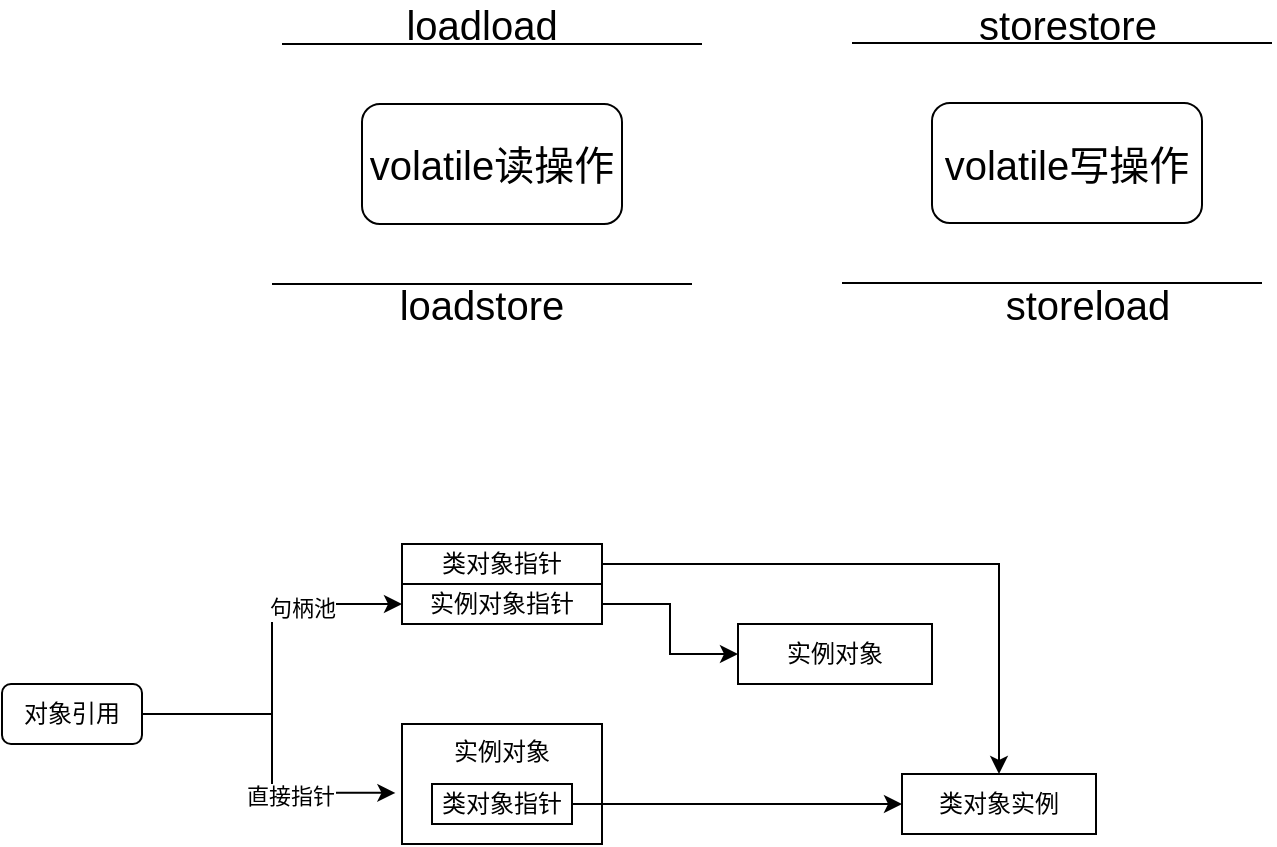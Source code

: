 <mxfile version="13.9.5" type="device"><diagram id="VIVr5OOJSJAMjrGVbkcR" name="第 1 页"><mxGraphModel dx="813" dy="483" grid="1" gridSize="10" guides="1" tooltips="1" connect="1" arrows="1" fold="1" page="1" pageScale="1" pageWidth="827" pageHeight="1169" math="0" shadow="0"><root><mxCell id="0"/><mxCell id="1" parent="0"/><mxCell id="6nBuCir2SAS1HTmI6AMh-5" value="" style="endArrow=none;html=1;" edge="1" parent="1"><mxGeometry width="50" height="50" relative="1" as="geometry"><mxPoint x="200" y="410" as="sourcePoint"/><mxPoint x="410" y="410" as="targetPoint"/></mxGeometry></mxCell><mxCell id="6nBuCir2SAS1HTmI6AMh-6" value="&lt;font style=&quot;font-size: 20px&quot;&gt;volatile读操作&lt;/font&gt;" style="rounded=1;whiteSpace=wrap;html=1;" vertex="1" parent="1"><mxGeometry x="240" y="440" width="130" height="60" as="geometry"/></mxCell><mxCell id="6nBuCir2SAS1HTmI6AMh-7" value="" style="endArrow=none;html=1;" edge="1" parent="1"><mxGeometry width="50" height="50" relative="1" as="geometry"><mxPoint x="195" y="530" as="sourcePoint"/><mxPoint x="405" y="530" as="targetPoint"/></mxGeometry></mxCell><mxCell id="6nBuCir2SAS1HTmI6AMh-8" value="" style="endArrow=none;html=1;" edge="1" parent="1"><mxGeometry width="50" height="50" relative="1" as="geometry"><mxPoint x="485" y="409.5" as="sourcePoint"/><mxPoint x="695" y="409.5" as="targetPoint"/></mxGeometry></mxCell><mxCell id="6nBuCir2SAS1HTmI6AMh-9" value="&lt;font style=&quot;font-size: 20px&quot;&gt;volatile写操作&lt;/font&gt;" style="rounded=1;whiteSpace=wrap;html=1;" vertex="1" parent="1"><mxGeometry x="525" y="439.5" width="135" height="60" as="geometry"/></mxCell><mxCell id="6nBuCir2SAS1HTmI6AMh-10" value="" style="endArrow=none;html=1;" edge="1" parent="1"><mxGeometry width="50" height="50" relative="1" as="geometry"><mxPoint x="480" y="529.5" as="sourcePoint"/><mxPoint x="690" y="529.5" as="targetPoint"/></mxGeometry></mxCell><mxCell id="6nBuCir2SAS1HTmI6AMh-11" value="&lt;font style=&quot;font-size: 20px&quot;&gt;loadload&lt;/font&gt;" style="text;html=1;strokeColor=none;fillColor=none;align=center;verticalAlign=middle;whiteSpace=wrap;rounded=0;" vertex="1" parent="1"><mxGeometry x="280" y="390" width="40" height="20" as="geometry"/></mxCell><mxCell id="6nBuCir2SAS1HTmI6AMh-12" value="&lt;font style=&quot;font-size: 20px&quot;&gt;loadstore&lt;/font&gt;" style="text;html=1;strokeColor=none;fillColor=none;align=center;verticalAlign=middle;whiteSpace=wrap;rounded=0;" vertex="1" parent="1"><mxGeometry x="280" y="530" width="40" height="20" as="geometry"/></mxCell><mxCell id="6nBuCir2SAS1HTmI6AMh-17" value="&lt;font style=&quot;font-size: 20px&quot;&gt;storestore&lt;/font&gt;" style="text;html=1;strokeColor=none;fillColor=none;align=center;verticalAlign=middle;whiteSpace=wrap;rounded=0;" vertex="1" parent="1"><mxGeometry x="572.5" y="390" width="40" height="20" as="geometry"/></mxCell><mxCell id="6nBuCir2SAS1HTmI6AMh-18" value="&lt;font style=&quot;font-size: 20px&quot;&gt;storeload&lt;/font&gt;" style="text;html=1;strokeColor=none;fillColor=none;align=center;verticalAlign=middle;whiteSpace=wrap;rounded=0;" vertex="1" parent="1"><mxGeometry x="582.5" y="530" width="40" height="20" as="geometry"/></mxCell><mxCell id="6nBuCir2SAS1HTmI6AMh-32" style="edgeStyle=orthogonalEdgeStyle;rounded=0;orthogonalLoop=1;jettySize=auto;html=1;entryX=0.5;entryY=0;entryDx=0;entryDy=0;" edge="1" parent="1" source="6nBuCir2SAS1HTmI6AMh-19" target="6nBuCir2SAS1HTmI6AMh-29"><mxGeometry relative="1" as="geometry"/></mxCell><mxCell id="6nBuCir2SAS1HTmI6AMh-19" value="类对象指针" style="rounded=0;whiteSpace=wrap;html=1;" vertex="1" parent="1"><mxGeometry x="260" y="660" width="100" height="20" as="geometry"/></mxCell><mxCell id="6nBuCir2SAS1HTmI6AMh-33" style="edgeStyle=orthogonalEdgeStyle;rounded=0;orthogonalLoop=1;jettySize=auto;html=1;entryX=0;entryY=0.5;entryDx=0;entryDy=0;" edge="1" parent="1" source="6nBuCir2SAS1HTmI6AMh-21" target="6nBuCir2SAS1HTmI6AMh-30"><mxGeometry relative="1" as="geometry"/></mxCell><mxCell id="6nBuCir2SAS1HTmI6AMh-21" value="实例对象指针" style="rounded=0;whiteSpace=wrap;html=1;" vertex="1" parent="1"><mxGeometry x="260" y="680" width="100" height="20" as="geometry"/></mxCell><mxCell id="6nBuCir2SAS1HTmI6AMh-23" style="edgeStyle=orthogonalEdgeStyle;rounded=0;orthogonalLoop=1;jettySize=auto;html=1;entryX=0;entryY=0.5;entryDx=0;entryDy=0;" edge="1" parent="1" source="6nBuCir2SAS1HTmI6AMh-22" target="6nBuCir2SAS1HTmI6AMh-21"><mxGeometry relative="1" as="geometry"/></mxCell><mxCell id="6nBuCir2SAS1HTmI6AMh-24" value="句柄池" style="edgeLabel;html=1;align=center;verticalAlign=middle;resizable=0;points=[];" vertex="1" connectable="0" parent="6nBuCir2SAS1HTmI6AMh-23"><mxGeometry x="0.46" y="-2" relative="1" as="geometry"><mxPoint as="offset"/></mxGeometry></mxCell><mxCell id="6nBuCir2SAS1HTmI6AMh-27" style="edgeStyle=orthogonalEdgeStyle;rounded=0;orthogonalLoop=1;jettySize=auto;html=1;entryX=-0.033;entryY=0.574;entryDx=0;entryDy=0;entryPerimeter=0;" edge="1" parent="1" source="6nBuCir2SAS1HTmI6AMh-22" target="6nBuCir2SAS1HTmI6AMh-25"><mxGeometry relative="1" as="geometry"/></mxCell><mxCell id="6nBuCir2SAS1HTmI6AMh-28" value="直接指针" style="edgeLabel;html=1;align=center;verticalAlign=middle;resizable=0;points=[];" vertex="1" connectable="0" parent="6nBuCir2SAS1HTmI6AMh-27"><mxGeometry x="0.36" y="-1" relative="1" as="geometry"><mxPoint as="offset"/></mxGeometry></mxCell><mxCell id="6nBuCir2SAS1HTmI6AMh-22" value="对象引用" style="rounded=1;whiteSpace=wrap;html=1;" vertex="1" parent="1"><mxGeometry x="60" y="730" width="70" height="30" as="geometry"/></mxCell><mxCell id="6nBuCir2SAS1HTmI6AMh-25" value="实例对象" style="rounded=0;whiteSpace=wrap;html=1;align=center;verticalAlign=top;" vertex="1" parent="1"><mxGeometry x="260" y="750" width="100" height="60" as="geometry"/></mxCell><mxCell id="6nBuCir2SAS1HTmI6AMh-35" style="edgeStyle=orthogonalEdgeStyle;rounded=0;orthogonalLoop=1;jettySize=auto;html=1;" edge="1" parent="1" source="6nBuCir2SAS1HTmI6AMh-26" target="6nBuCir2SAS1HTmI6AMh-29"><mxGeometry relative="1" as="geometry"/></mxCell><mxCell id="6nBuCir2SAS1HTmI6AMh-26" value="类对象指针" style="rounded=0;whiteSpace=wrap;html=1;" vertex="1" parent="1"><mxGeometry x="275" y="780" width="70" height="20" as="geometry"/></mxCell><mxCell id="6nBuCir2SAS1HTmI6AMh-29" value="类对象实例" style="rounded=0;whiteSpace=wrap;html=1;align=center;" vertex="1" parent="1"><mxGeometry x="510" y="775" width="97" height="30" as="geometry"/></mxCell><mxCell id="6nBuCir2SAS1HTmI6AMh-30" value="实例对象" style="rounded=0;whiteSpace=wrap;html=1;align=center;" vertex="1" parent="1"><mxGeometry x="428" y="700" width="97" height="30" as="geometry"/></mxCell></root></mxGraphModel></diagram></mxfile>